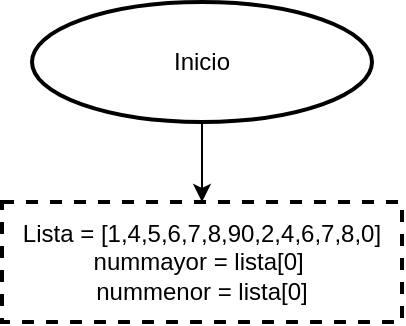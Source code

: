 <mxfile version="26.2.2">
  <diagram name="Página-1" id="sNI08C_VoBJF_7HSdtUK">
    <mxGraphModel dx="987" dy="1643" grid="1" gridSize="10" guides="1" tooltips="1" connect="1" arrows="1" fold="1" page="1" pageScale="1" pageWidth="850" pageHeight="1100" math="0" shadow="0">
      <root>
        <mxCell id="0" />
        <mxCell id="1" parent="0" />
        <mxCell id="0hcAER-bdzI8LI7WEbmK-6" value="" style="edgeStyle=orthogonalEdgeStyle;rounded=0;orthogonalLoop=1;jettySize=auto;html=1;" edge="1" parent="1" source="0hcAER-bdzI8LI7WEbmK-1" target="0hcAER-bdzI8LI7WEbmK-5">
          <mxGeometry relative="1" as="geometry" />
        </mxCell>
        <mxCell id="0hcAER-bdzI8LI7WEbmK-1" value="Inicio" style="strokeWidth=2;html=1;shape=mxgraph.flowchart.start_1;whiteSpace=wrap;" vertex="1" parent="1">
          <mxGeometry x="330" y="-50" width="170" height="60" as="geometry" />
        </mxCell>
        <mxCell id="0hcAER-bdzI8LI7WEbmK-5" value="Lista = [1,4,5,6,7,8,90,2,4,6,7,8,0]&lt;div&gt;nummayor = lista[0]&amp;nbsp;&lt;/div&gt;&lt;div&gt;nummenor = lista[0]&lt;/div&gt;" style="rounded=1;whiteSpace=wrap;html=1;absoluteArcSize=1;arcSize=0;strokeWidth=2;dashed=1;" vertex="1" parent="1">
          <mxGeometry x="315" y="50" width="200" height="60" as="geometry" />
        </mxCell>
      </root>
    </mxGraphModel>
  </diagram>
</mxfile>
